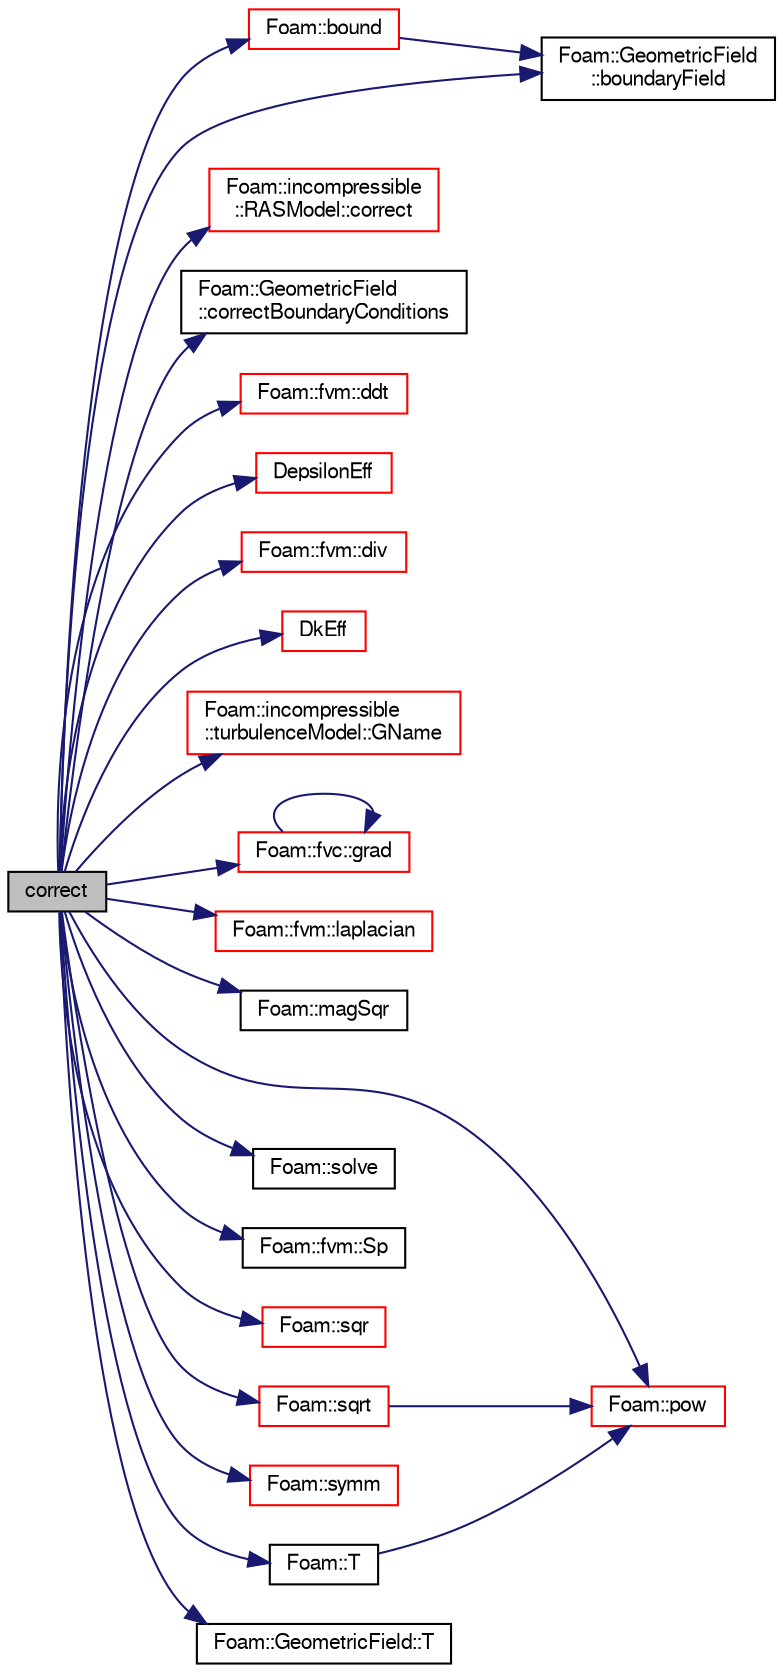 digraph "correct"
{
  bgcolor="transparent";
  edge [fontname="FreeSans",fontsize="10",labelfontname="FreeSans",labelfontsize="10"];
  node [fontname="FreeSans",fontsize="10",shape=record];
  rankdir="LR";
  Node2750 [label="correct",height=0.2,width=0.4,color="black", fillcolor="grey75", style="filled", fontcolor="black"];
  Node2750 -> Node2751 [color="midnightblue",fontsize="10",style="solid",fontname="FreeSans"];
  Node2751 [label="Foam::bound",height=0.2,width=0.4,color="red",URL="$a21124.html#a334b2a2d0ce7997d360f7a018174a077",tooltip="Bound the given scalar field if it has gone unbounded. "];
  Node2751 -> Node2753 [color="midnightblue",fontsize="10",style="solid",fontname="FreeSans"];
  Node2753 [label="Foam::GeometricField\l::boundaryField",height=0.2,width=0.4,color="black",URL="$a22434.html#a3c6c1a789b48ea0c5e8bff64f9c14f2d",tooltip="Return reference to GeometricBoundaryField. "];
  Node2750 -> Node2753 [color="midnightblue",fontsize="10",style="solid",fontname="FreeSans"];
  Node2750 -> Node3065 [color="midnightblue",fontsize="10",style="solid",fontname="FreeSans"];
  Node3065 [label="Foam::incompressible\l::RASModel::correct",height=0.2,width=0.4,color="red",URL="$a31074.html#a3ae44b28050c3aa494c1d8e18cf618c1",tooltip="Solve the turbulence equations and correct the turbulence viscosity. "];
  Node2750 -> Node2754 [color="midnightblue",fontsize="10",style="solid",fontname="FreeSans"];
  Node2754 [label="Foam::GeometricField\l::correctBoundaryConditions",height=0.2,width=0.4,color="black",URL="$a22434.html#acaf6878ef900e593c4b20812f1b567d6",tooltip="Correct boundary field. "];
  Node2750 -> Node3111 [color="midnightblue",fontsize="10",style="solid",fontname="FreeSans"];
  Node3111 [label="Foam::fvm::ddt",height=0.2,width=0.4,color="red",URL="$a21135.html#a2d88eca98ab69b84af7ddb96e35f5a44"];
  Node2750 -> Node3112 [color="midnightblue",fontsize="10",style="solid",fontname="FreeSans"];
  Node3112 [label="DepsilonEff",height=0.2,width=0.4,color="red",URL="$a31050.html#aaeb98c07acb7524ea98bf458352bc85a",tooltip="Return the effective diffusivity for epsilon. "];
  Node2750 -> Node3124 [color="midnightblue",fontsize="10",style="solid",fontname="FreeSans"];
  Node3124 [label="Foam::fvm::div",height=0.2,width=0.4,color="red",URL="$a21135.html#a058dd4757c11ae656c8d576632b33d25"];
  Node2750 -> Node3133 [color="midnightblue",fontsize="10",style="solid",fontname="FreeSans"];
  Node3133 [label="DkEff",height=0.2,width=0.4,color="red",URL="$a31050.html#a1faa4b448524c4de622637dc51aa4a30",tooltip="Return the effective diffusivity for k. "];
  Node2750 -> Node3134 [color="midnightblue",fontsize="10",style="solid",fontname="FreeSans"];
  Node3134 [label="Foam::incompressible\l::turbulenceModel::GName",height=0.2,width=0.4,color="red",URL="$a31102.html#a530c14556551704a03baa28ac70a78a0",tooltip="Helper function to return the nam eof the turbulence G field. "];
  Node2750 -> Node3135 [color="midnightblue",fontsize="10",style="solid",fontname="FreeSans"];
  Node3135 [label="Foam::fvc::grad",height=0.2,width=0.4,color="red",URL="$a21134.html#a7c00ec90ecc15ed3005255e42c52827a"];
  Node3135 -> Node3135 [color="midnightblue",fontsize="10",style="solid",fontname="FreeSans"];
  Node2750 -> Node3137 [color="midnightblue",fontsize="10",style="solid",fontname="FreeSans"];
  Node3137 [label="Foam::fvm::laplacian",height=0.2,width=0.4,color="red",URL="$a21135.html#a05679b154654e47e9f1e2fbd2bc0bae0"];
  Node2750 -> Node3138 [color="midnightblue",fontsize="10",style="solid",fontname="FreeSans"];
  Node3138 [label="Foam::magSqr",height=0.2,width=0.4,color="black",URL="$a21124.html#ae6fff2c6981e6d9618aa5038e69def6e"];
  Node2750 -> Node3029 [color="midnightblue",fontsize="10",style="solid",fontname="FreeSans"];
  Node3029 [label="Foam::pow",height=0.2,width=0.4,color="red",URL="$a21124.html#a7500c8e9d27a442adc75e287de074c7c"];
  Node2750 -> Node3139 [color="midnightblue",fontsize="10",style="solid",fontname="FreeSans"];
  Node3139 [label="Foam::solve",height=0.2,width=0.4,color="black",URL="$a21124.html#a745114a2fef57ff2df3946017d4dec34",tooltip="Solve returning the solution statistics given convergence tolerance. "];
  Node2750 -> Node3140 [color="midnightblue",fontsize="10",style="solid",fontname="FreeSans"];
  Node3140 [label="Foam::fvm::Sp",height=0.2,width=0.4,color="black",URL="$a21135.html#a67e0938495ebeac7ad57361957720554"];
  Node2750 -> Node3141 [color="midnightblue",fontsize="10",style="solid",fontname="FreeSans"];
  Node3141 [label="Foam::sqr",height=0.2,width=0.4,color="red",URL="$a21124.html#a277dc11c581d53826ab5090b08f3b17b"];
  Node2750 -> Node3142 [color="midnightblue",fontsize="10",style="solid",fontname="FreeSans"];
  Node3142 [label="Foam::sqrt",height=0.2,width=0.4,color="red",URL="$a21124.html#a8616bd62eebf2342a80222fecb1bda71"];
  Node3142 -> Node3029 [color="midnightblue",fontsize="10",style="solid",fontname="FreeSans"];
  Node2750 -> Node3143 [color="midnightblue",fontsize="10",style="solid",fontname="FreeSans"];
  Node3143 [label="Foam::symm",height=0.2,width=0.4,color="red",URL="$a21124.html#a112755faabb5ff081d7a25a936a1d3c4"];
  Node2750 -> Node3028 [color="midnightblue",fontsize="10",style="solid",fontname="FreeSans"];
  Node3028 [label="Foam::T",height=0.2,width=0.4,color="black",URL="$a21124.html#ae57fda0abb14bb0944947c463c6e09d4"];
  Node3028 -> Node3029 [color="midnightblue",fontsize="10",style="solid",fontname="FreeSans"];
  Node2750 -> Node3144 [color="midnightblue",fontsize="10",style="solid",fontname="FreeSans"];
  Node3144 [label="Foam::GeometricField::T",height=0.2,width=0.4,color="black",URL="$a22434.html#a3dc255c9d5d35781fe750598ff9e27bd",tooltip="Return transpose (only if it is a tensor field) "];
}
